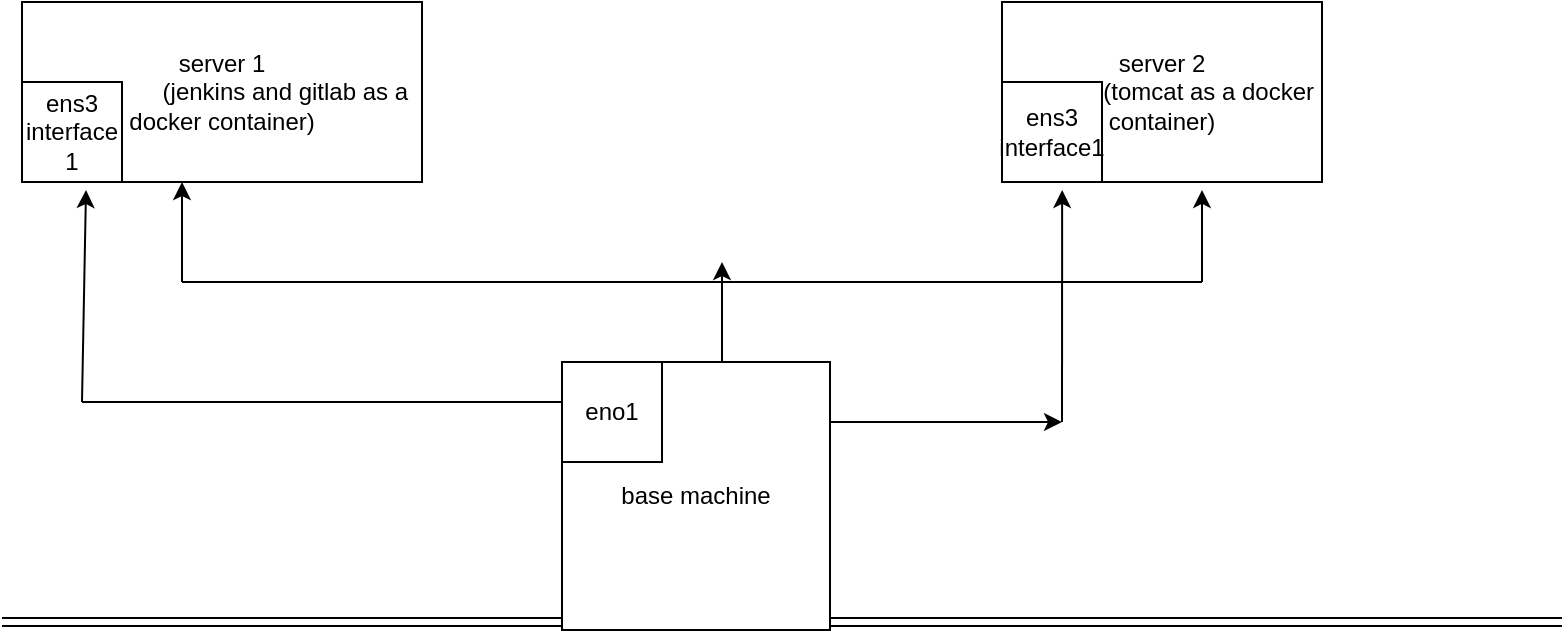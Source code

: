 <mxfile version="15.7.4" type="github">
  <diagram id="mGcaJaQZ14GiQRscEI0z" name="Page-1">
    <mxGraphModel dx="860" dy="358" grid="1" gridSize="10" guides="1" tooltips="1" connect="1" arrows="1" fold="1" page="1" pageScale="1" pageWidth="827" pageHeight="1169" math="0" shadow="0">
      <root>
        <mxCell id="0" />
        <mxCell id="1" parent="0" />
        <mxCell id="5WiVAaFio7lP12dYfI5b-1" value="" style="shape=link;html=1;rounded=0;" edge="1" parent="1">
          <mxGeometry width="100" relative="1" as="geometry">
            <mxPoint x="30" y="340" as="sourcePoint" />
            <mxPoint x="810" y="340" as="targetPoint" />
          </mxGeometry>
        </mxCell>
        <mxCell id="5WiVAaFio7lP12dYfI5b-2" value="base machine" style="whiteSpace=wrap;html=1;aspect=fixed;" vertex="1" parent="1">
          <mxGeometry x="310" y="210" width="134" height="134" as="geometry" />
        </mxCell>
        <mxCell id="5WiVAaFio7lP12dYfI5b-3" value="" style="endArrow=classic;html=1;rounded=0;" edge="1" parent="1">
          <mxGeometry width="50" height="50" relative="1" as="geometry">
            <mxPoint x="390" y="210" as="sourcePoint" />
            <mxPoint x="390" y="160" as="targetPoint" />
          </mxGeometry>
        </mxCell>
        <mxCell id="5WiVAaFio7lP12dYfI5b-6" value="" style="endArrow=none;html=1;rounded=0;" edge="1" parent="1">
          <mxGeometry width="50" height="50" relative="1" as="geometry">
            <mxPoint x="630" y="170" as="sourcePoint" />
            <mxPoint x="120" y="170" as="targetPoint" />
          </mxGeometry>
        </mxCell>
        <mxCell id="5WiVAaFio7lP12dYfI5b-7" value="" style="endArrow=classic;html=1;rounded=0;" edge="1" parent="1">
          <mxGeometry width="50" height="50" relative="1" as="geometry">
            <mxPoint x="120" y="170" as="sourcePoint" />
            <mxPoint x="120" y="120" as="targetPoint" />
          </mxGeometry>
        </mxCell>
        <mxCell id="5WiVAaFio7lP12dYfI5b-9" value="" style="endArrow=classic;html=1;rounded=0;entryX=0.625;entryY=1.044;entryDx=0;entryDy=0;entryPerimeter=0;" edge="1" parent="1" target="5WiVAaFio7lP12dYfI5b-10">
          <mxGeometry width="50" height="50" relative="1" as="geometry">
            <mxPoint x="630" y="170" as="sourcePoint" />
            <mxPoint x="630" y="130" as="targetPoint" />
          </mxGeometry>
        </mxCell>
        <mxCell id="5WiVAaFio7lP12dYfI5b-10" value="server 2&lt;br&gt;&amp;nbsp; &amp;nbsp; &amp;nbsp; &amp;nbsp; &amp;nbsp; &amp;nbsp; &amp;nbsp; (tomcat as a docker container)" style="rounded=0;whiteSpace=wrap;html=1;" vertex="1" parent="1">
          <mxGeometry x="530" y="30" width="160" height="90" as="geometry" />
        </mxCell>
        <mxCell id="5WiVAaFio7lP12dYfI5b-11" value="server 1&lt;br&gt;&amp;nbsp; &amp;nbsp; &amp;nbsp; &amp;nbsp; &amp;nbsp; &amp;nbsp; &amp;nbsp; &amp;nbsp; &amp;nbsp; &amp;nbsp;(jenkins and gitlab as a docker container)" style="rounded=0;whiteSpace=wrap;html=1;" vertex="1" parent="1">
          <mxGeometry x="40" y="30" width="200" height="90" as="geometry" />
        </mxCell>
        <mxCell id="5WiVAaFio7lP12dYfI5b-13" value="ens3&lt;br&gt;interface 1" style="whiteSpace=wrap;html=1;aspect=fixed;" vertex="1" parent="1">
          <mxGeometry x="40" y="70" width="50" height="50" as="geometry" />
        </mxCell>
        <mxCell id="5WiVAaFio7lP12dYfI5b-14" value="ens3&lt;br&gt;interface1" style="whiteSpace=wrap;html=1;aspect=fixed;" vertex="1" parent="1">
          <mxGeometry x="530" y="70" width="50" height="50" as="geometry" />
        </mxCell>
        <mxCell id="5WiVAaFio7lP12dYfI5b-15" value="eno1" style="whiteSpace=wrap;html=1;aspect=fixed;" vertex="1" parent="1">
          <mxGeometry x="310" y="210" width="50" height="50" as="geometry" />
        </mxCell>
        <mxCell id="5WiVAaFio7lP12dYfI5b-16" value="" style="endArrow=none;html=1;rounded=0;" edge="1" parent="1">
          <mxGeometry width="50" height="50" relative="1" as="geometry">
            <mxPoint x="70" y="230" as="sourcePoint" />
            <mxPoint x="310" y="230" as="targetPoint" />
          </mxGeometry>
        </mxCell>
        <mxCell id="5WiVAaFio7lP12dYfI5b-18" value="" style="endArrow=classic;html=1;rounded=0;entryX=0.64;entryY=1.08;entryDx=0;entryDy=0;entryPerimeter=0;" edge="1" parent="1" target="5WiVAaFio7lP12dYfI5b-13">
          <mxGeometry width="50" height="50" relative="1" as="geometry">
            <mxPoint x="70" y="230" as="sourcePoint" />
            <mxPoint x="70" y="130" as="targetPoint" />
          </mxGeometry>
        </mxCell>
        <mxCell id="5WiVAaFio7lP12dYfI5b-19" value="" style="endArrow=classic;html=1;rounded=0;" edge="1" parent="1">
          <mxGeometry width="50" height="50" relative="1" as="geometry">
            <mxPoint x="444" y="240" as="sourcePoint" />
            <mxPoint x="560" y="240" as="targetPoint" />
          </mxGeometry>
        </mxCell>
        <mxCell id="5WiVAaFio7lP12dYfI5b-20" value="" style="endArrow=classic;html=1;rounded=0;entryX=0.188;entryY=1.044;entryDx=0;entryDy=0;entryPerimeter=0;" edge="1" parent="1" target="5WiVAaFio7lP12dYfI5b-10">
          <mxGeometry width="50" height="50" relative="1" as="geometry">
            <mxPoint x="560" y="240" as="sourcePoint" />
            <mxPoint x="560" y="130" as="targetPoint" />
            <Array as="points" />
          </mxGeometry>
        </mxCell>
      </root>
    </mxGraphModel>
  </diagram>
</mxfile>
